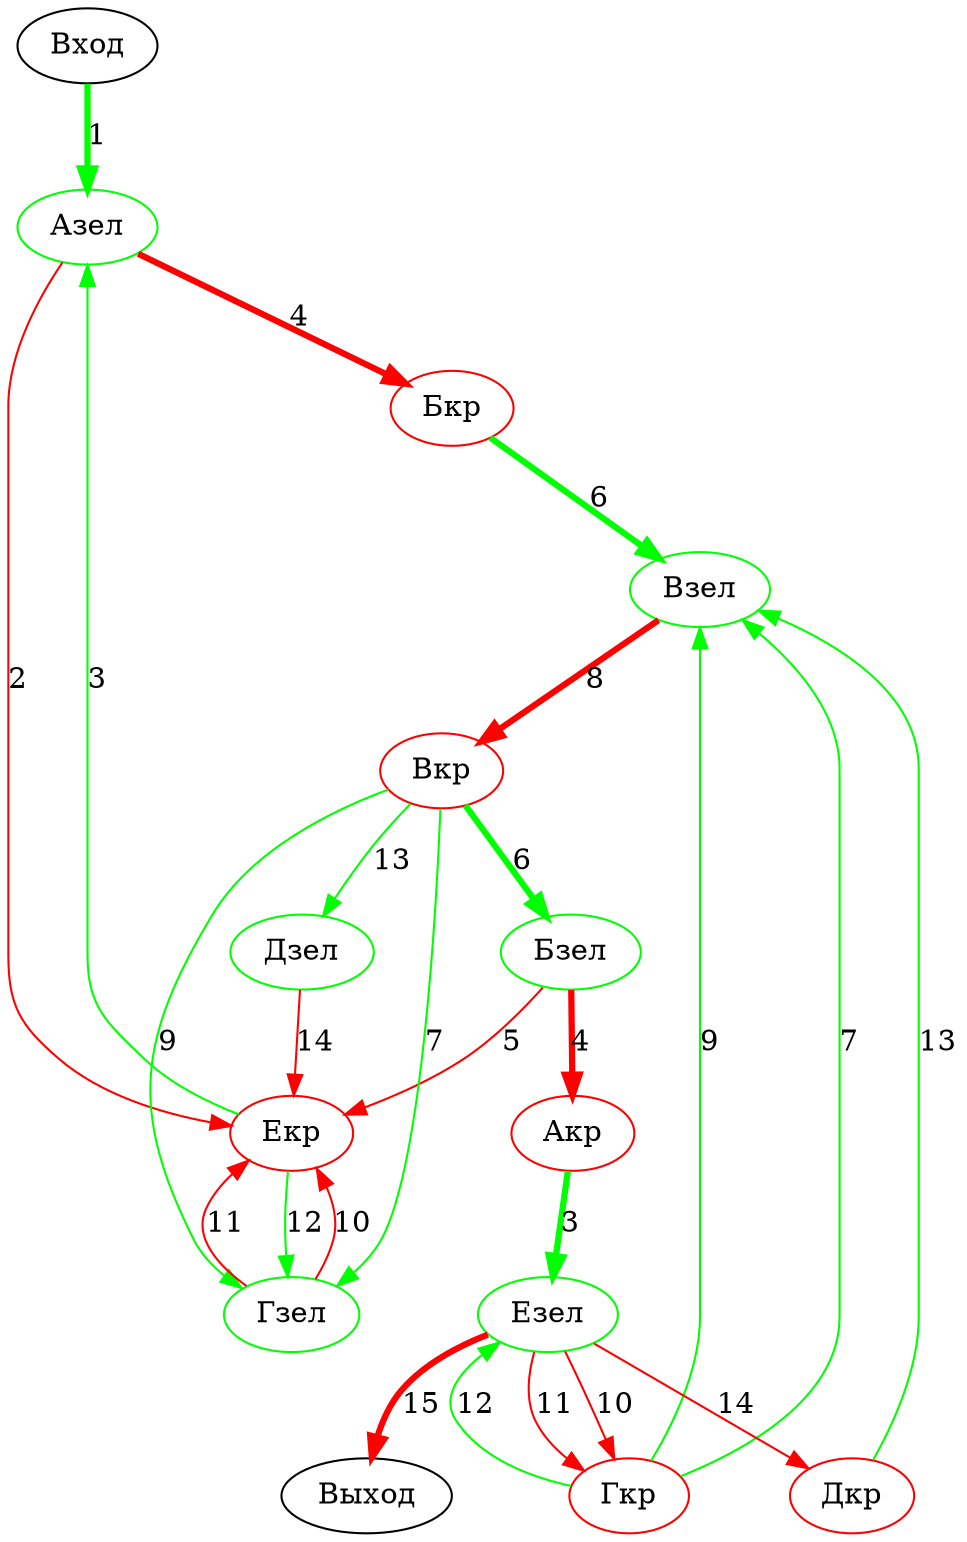 digraph {
  Вход
  Выход
  Азел  [color="green"]
  Акр   [color="red"]
  Бзел  [color="green"]
  Бкр   [color="red"]
  Взел  [color="green"]
  Вкр   [color="red"]
  Гзел  [color="green"]
  Гкр   [color="red"]
  Дзел  [color="green"]
  Дкр   [color="red"]
  Езел  [color="green"]
  Екр   [color="red"]

  Вход -> Азел  [label="1", color="green", penwidth=3]

  Азел -> Екр   [label="2", color="red"]
  Азел -> Бкр   [label="4", color="red", penwidth=3]
  Акр  -> Езел  [label="3", color="green", penwidth=3]
  Бзел -> Акр   [label="4", color="red", penwidth=3]
  Бзел -> Екр   [label="5", color="red"]
  Бкр  -> Взел  [label="6", color="green", penwidth=3]
  Взел -> Вкр   [label="8", color="red", penwidth=3]
  Вкр  -> Бзел  [label="6", color="green", penwidth=3]

  Вкр  -> Гзел  [label="7", color="green"]
  Вкр  -> Гзел  [label="9", color="green"]

  Вкр  -> Дзел  [label="13", color="green"]
  Гзел -> Екр   [label="10", color="red"]
  Гзел -> Екр   [label="11", color="red"]

  Гкр  -> Взел  [label="7", color="green"]
  Гкр  -> Взел  [label="9", color="green"]

  Гкр  -> Езел  [label="12", color="green"]
  Дзел -> Екр   [label="14", color="red"]
  Дкр  -> Взел  [label="13", color="green"]

  Езел -> Гкр   [label="10", color="red"]
  Езел -> Гкр   [label="11", color="red"]

  Езел -> Дкр   [label="14", color="red"]
  Екр  -> Азел  [label="3" , color="green"]
  Екр  -> Гзел  [label="12", color="green"]

  Езел -> Выход [label="15", color="red", penwidth=3]
}
